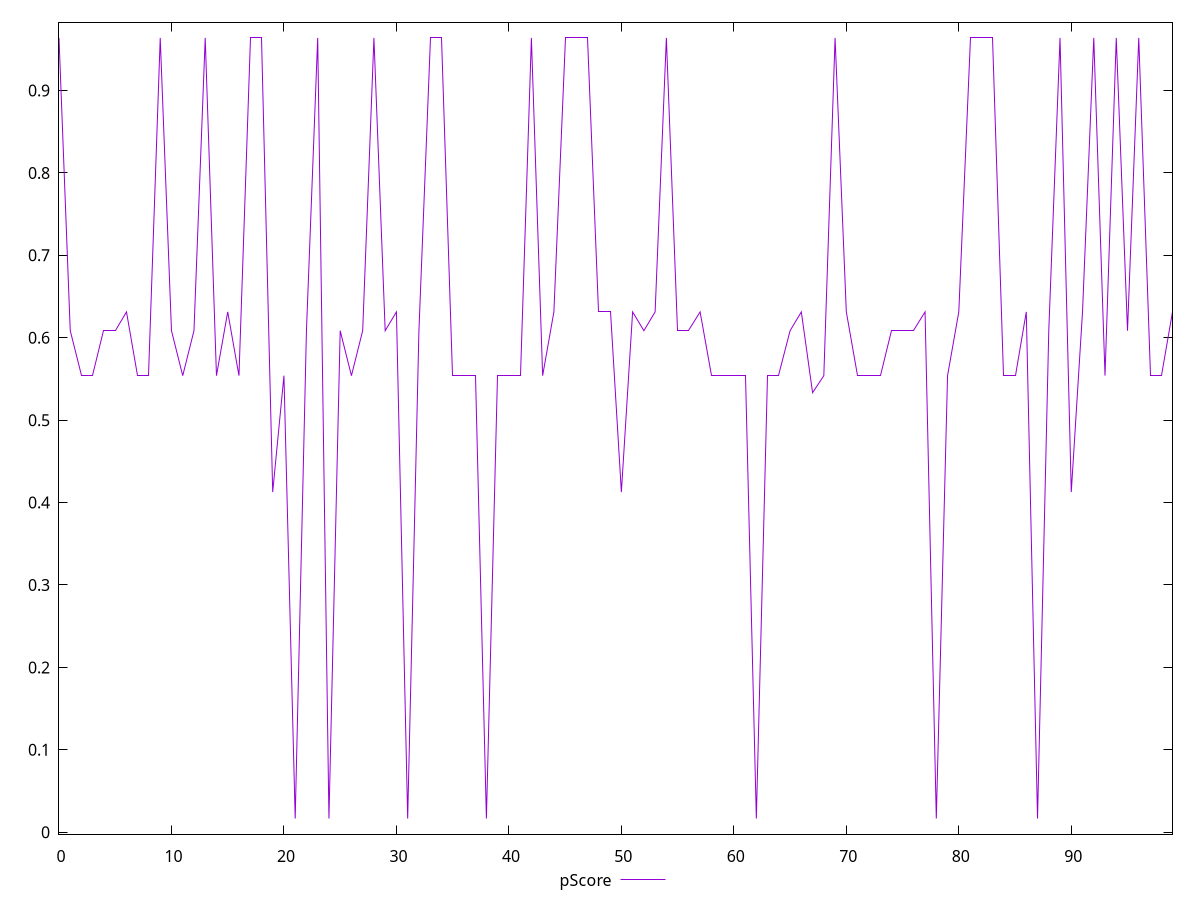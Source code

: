 reset

$pScore <<EOF
0 0.9638914552234408
1 0.6085969600017687
2 0.5540004695589968
3 0.5540004695589968
4 0.6085969600017687
5 0.6085969600017687
6 0.6313938914065288
7 0.5540004695589968
8 0.5540004695589968
9 0.9638914552234408
10 0.6085969600017687
11 0.5540004695589968
12 0.6085969600017687
13 0.9638914552234408
14 0.5540004695589968
15 0.6313938914065288
16 0.5540004695589968
17 0.9638914552234408
18 0.9638914552234408
19 0.4127453832736135
20 0.5540004695589968
21 0.01659363310226647
22 0.6085969600017687
23 0.9638914552234408
24 0.01659363310226647
25 0.6085969600017687
26 0.5540004695589968
27 0.6085969600017687
28 0.9638914552234408
29 0.6085969600017687
30 0.6313938914065288
31 0.01659363310226647
32 0.6085969600017687
33 0.9638914552234408
34 0.9638914552234408
35 0.5540004695589968
36 0.5540004695589968
37 0.5540004695589968
38 0.01659363310226647
39 0.5540004695589968
40 0.5540004695589968
41 0.5540004695589968
42 0.9638914552234408
43 0.5540004695589968
44 0.6313938914065288
45 0.9638914552234408
46 0.9638914552234408
47 0.9638914552234408
48 0.6313938914065288
49 0.6313938914065288
50 0.4127453832736135
51 0.6313938914065288
52 0.6085969600017687
53 0.6313938914065288
54 0.9638914552234408
55 0.6085969600017687
56 0.6085969600017687
57 0.6313938914065288
58 0.5540004695589968
59 0.5540004695589968
60 0.5540004695589968
61 0.5540004695589968
62 0.01659363310226647
63 0.5540004695589968
64 0.5540004695589968
65 0.6085969600017687
66 0.6313938914065288
67 0.5333589402932184
68 0.5540004695589968
69 0.9638914552234408
70 0.6313938914065288
71 0.5540004695589968
72 0.5540004695589968
73 0.5540004695589968
74 0.6085969600017687
75 0.6085969600017687
76 0.6085969600017687
77 0.6313938914065288
78 0.01659363310226647
79 0.5540004695589968
80 0.6313938914065288
81 0.9638914552234408
82 0.9638914552234408
83 0.9638914552234408
84 0.5540004695589968
85 0.5540004695589968
86 0.6313938914065288
87 0.01659363310226647
88 0.6085969600017687
89 0.9638914552234408
90 0.4127453832736135
91 0.6313938914065288
92 0.9638914552234408
93 0.5540004695589968
94 0.9638914552234408
95 0.6085969600017687
96 0.9638914552234408
97 0.5540004695589968
98 0.5540004695589968
99 0.6313938914065288
EOF

set key outside below
set xrange [0:99]
set yrange [-0.002352323340157017:0.9828374116658642]
set trange [-0.002352323340157017:0.9828374116658642]
set terminal svg size 640, 500 enhanced background rgb 'white'
set output "reprap/cumulative-layout-shift/samples/pages+cached+noexternal+nosvg/pScore/values.svg"

plot $pScore title "pScore" with line

reset

